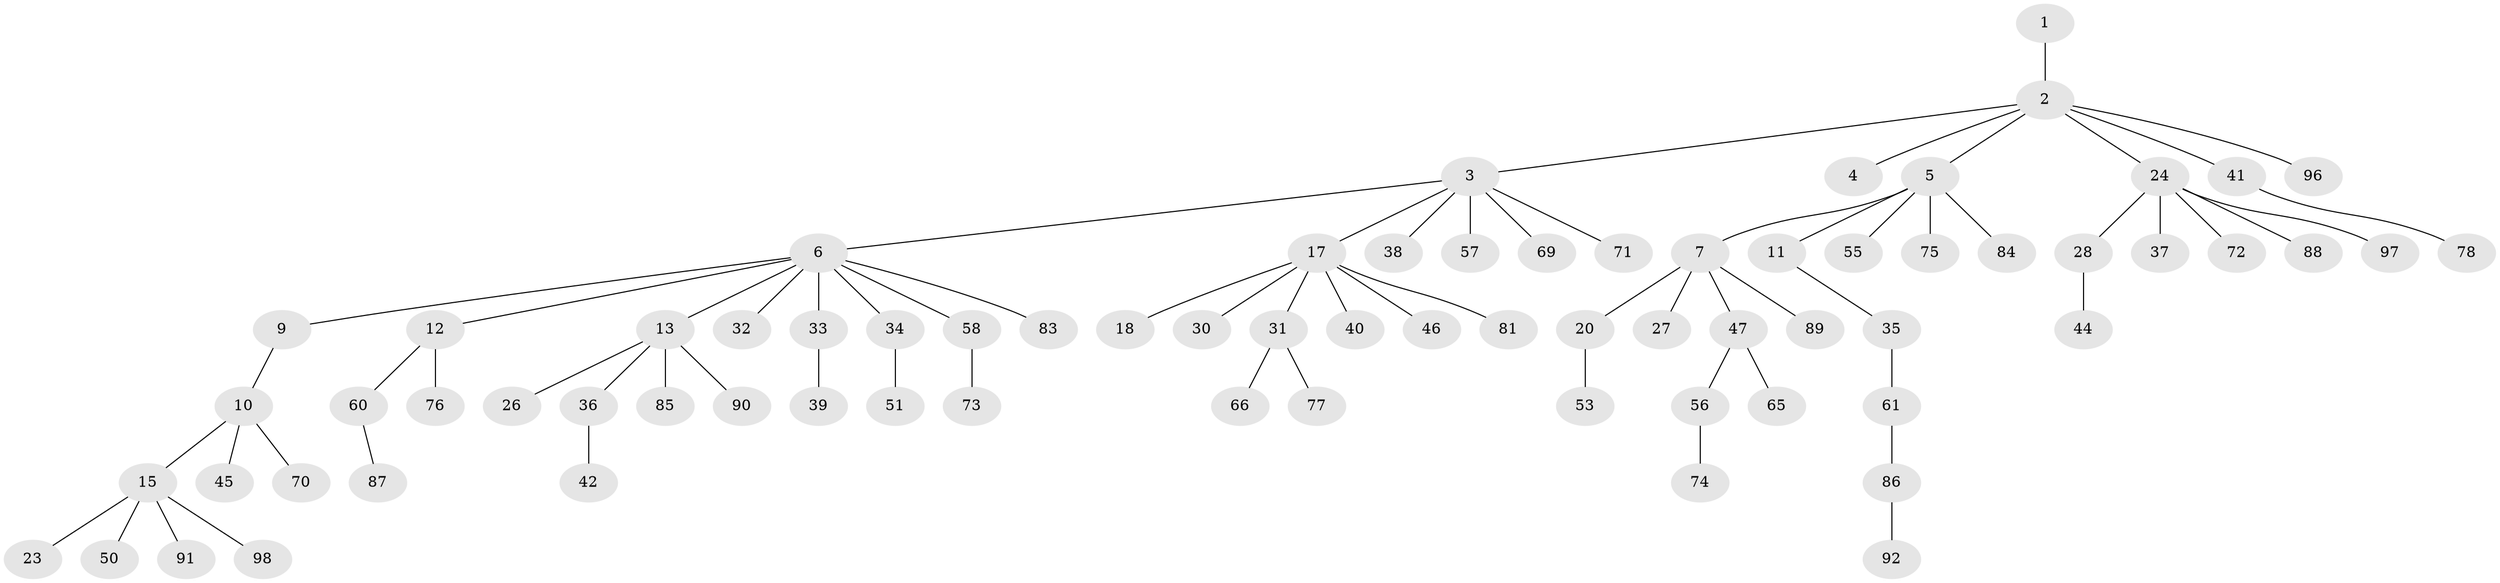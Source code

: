 // original degree distribution, {1: 0.5204081632653061, 7: 0.01020408163265306, 5: 0.02040816326530612, 4: 0.07142857142857142, 6: 0.02040816326530612, 3: 0.10204081632653061, 2: 0.24489795918367346, 8: 0.01020408163265306}
// Generated by graph-tools (version 1.1) at 2025/42/03/06/25 10:42:04]
// undirected, 73 vertices, 72 edges
graph export_dot {
graph [start="1"]
  node [color=gray90,style=filled];
  1;
  2 [super="+29"];
  3 [super="+48"];
  4;
  5 [super="+16"];
  6 [super="+8"];
  7 [super="+21"];
  9;
  10 [super="+14"];
  11;
  12 [super="+49"];
  13 [super="+19"];
  15 [super="+22"];
  17 [super="+64"];
  18;
  20 [super="+67"];
  23;
  24 [super="+25"];
  26;
  27;
  28;
  30;
  31 [super="+59"];
  32 [super="+62"];
  33;
  34 [super="+80"];
  35 [super="+43"];
  36;
  37;
  38;
  39 [super="+95"];
  40;
  41 [super="+52"];
  42 [super="+68"];
  44 [super="+63"];
  45;
  46;
  47 [super="+54"];
  50 [super="+82"];
  51;
  53;
  55;
  56;
  57;
  58;
  60;
  61;
  65;
  66;
  69;
  70;
  71 [super="+94"];
  72;
  73;
  74;
  75;
  76;
  77;
  78 [super="+79"];
  81;
  83;
  84;
  85;
  86 [super="+93"];
  87;
  88;
  89;
  90;
  91;
  92;
  96;
  97;
  98;
  1 -- 2;
  2 -- 3;
  2 -- 4;
  2 -- 5;
  2 -- 24;
  2 -- 96;
  2 -- 41;
  3 -- 6;
  3 -- 17;
  3 -- 38;
  3 -- 57;
  3 -- 69;
  3 -- 71;
  5 -- 7;
  5 -- 11;
  5 -- 75;
  5 -- 84;
  5 -- 55;
  6 -- 9;
  6 -- 13;
  6 -- 32;
  6 -- 34;
  6 -- 33;
  6 -- 83;
  6 -- 58;
  6 -- 12;
  7 -- 20;
  7 -- 89;
  7 -- 27;
  7 -- 47;
  9 -- 10;
  10 -- 45;
  10 -- 70;
  10 -- 15;
  11 -- 35;
  12 -- 60;
  12 -- 76;
  13 -- 26;
  13 -- 85;
  13 -- 90;
  13 -- 36;
  15 -- 23;
  15 -- 50;
  15 -- 98;
  15 -- 91;
  17 -- 18;
  17 -- 30;
  17 -- 31;
  17 -- 40;
  17 -- 46;
  17 -- 81;
  20 -- 53;
  24 -- 37;
  24 -- 72;
  24 -- 88;
  24 -- 97;
  24 -- 28;
  28 -- 44;
  31 -- 66;
  31 -- 77;
  33 -- 39;
  34 -- 51;
  35 -- 61;
  36 -- 42;
  41 -- 78;
  47 -- 56;
  47 -- 65;
  56 -- 74;
  58 -- 73;
  60 -- 87;
  61 -- 86;
  86 -- 92;
}
